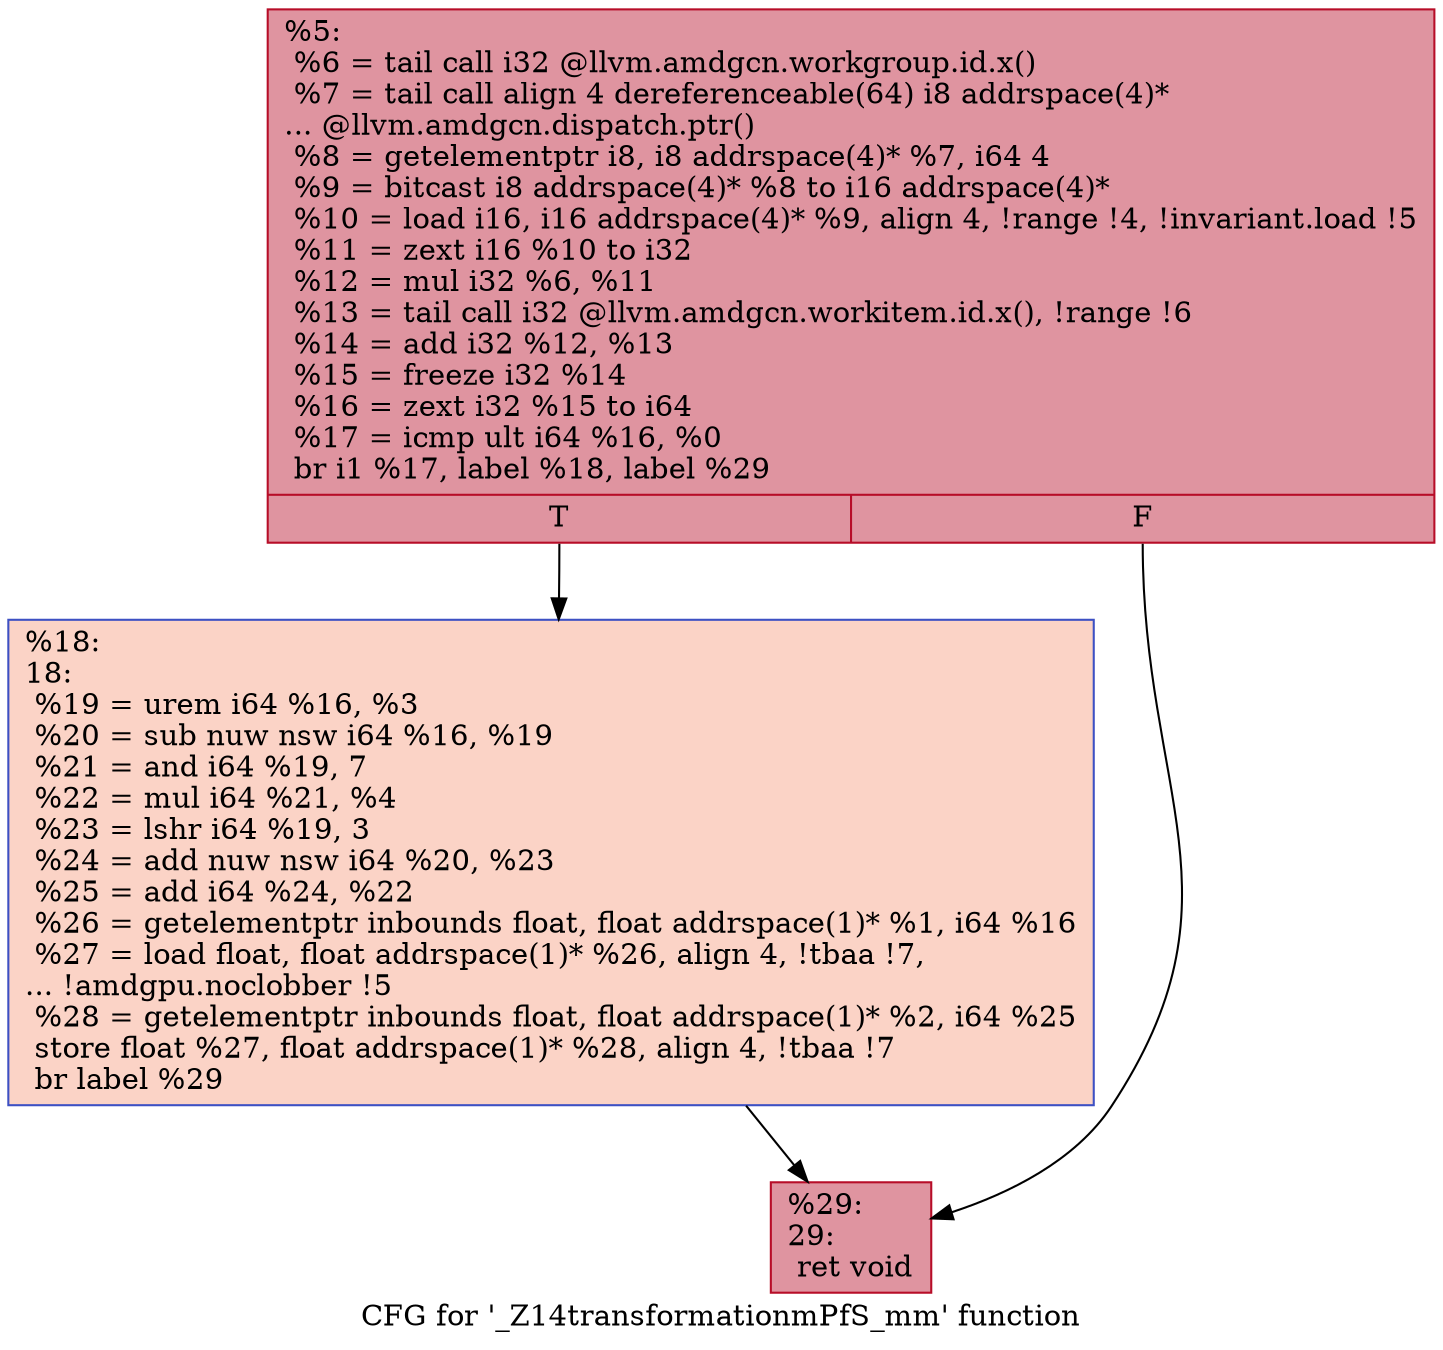 digraph "CFG for '_Z14transformationmPfS_mm' function" {
	label="CFG for '_Z14transformationmPfS_mm' function";

	Node0x6063180 [shape=record,color="#b70d28ff", style=filled, fillcolor="#b70d2870",label="{%5:\l  %6 = tail call i32 @llvm.amdgcn.workgroup.id.x()\l  %7 = tail call align 4 dereferenceable(64) i8 addrspace(4)*\l... @llvm.amdgcn.dispatch.ptr()\l  %8 = getelementptr i8, i8 addrspace(4)* %7, i64 4\l  %9 = bitcast i8 addrspace(4)* %8 to i16 addrspace(4)*\l  %10 = load i16, i16 addrspace(4)* %9, align 4, !range !4, !invariant.load !5\l  %11 = zext i16 %10 to i32\l  %12 = mul i32 %6, %11\l  %13 = tail call i32 @llvm.amdgcn.workitem.id.x(), !range !6\l  %14 = add i32 %12, %13\l  %15 = freeze i32 %14\l  %16 = zext i32 %15 to i64\l  %17 = icmp ult i64 %16, %0\l  br i1 %17, label %18, label %29\l|{<s0>T|<s1>F}}"];
	Node0x6063180:s0 -> Node0x60651a0;
	Node0x6063180:s1 -> Node0x6065230;
	Node0x60651a0 [shape=record,color="#3d50c3ff", style=filled, fillcolor="#f59c7d70",label="{%18:\l18:                                               \l  %19 = urem i64 %16, %3\l  %20 = sub nuw nsw i64 %16, %19\l  %21 = and i64 %19, 7\l  %22 = mul i64 %21, %4\l  %23 = lshr i64 %19, 3\l  %24 = add nuw nsw i64 %20, %23\l  %25 = add i64 %24, %22\l  %26 = getelementptr inbounds float, float addrspace(1)* %1, i64 %16\l  %27 = load float, float addrspace(1)* %26, align 4, !tbaa !7,\l... !amdgpu.noclobber !5\l  %28 = getelementptr inbounds float, float addrspace(1)* %2, i64 %25\l  store float %27, float addrspace(1)* %28, align 4, !tbaa !7\l  br label %29\l}"];
	Node0x60651a0 -> Node0x6065230;
	Node0x6065230 [shape=record,color="#b70d28ff", style=filled, fillcolor="#b70d2870",label="{%29:\l29:                                               \l  ret void\l}"];
}
